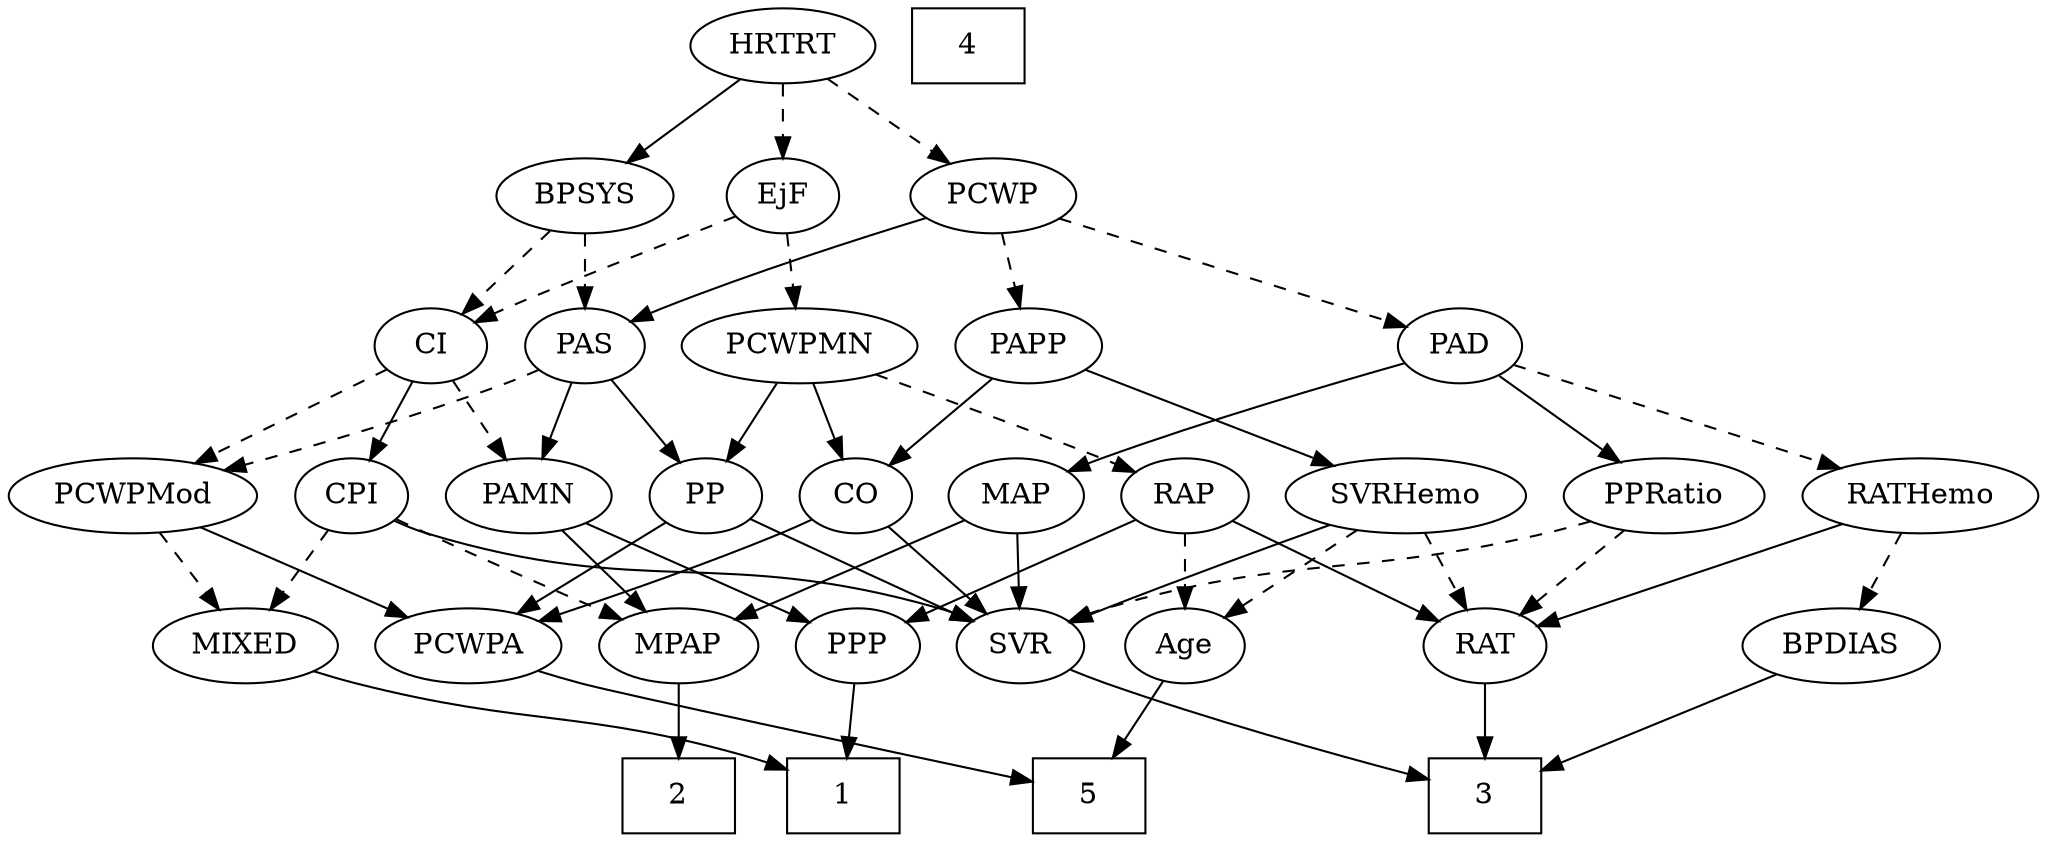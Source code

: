 strict digraph {
	graph [bb="0,0,895.39,396"];
	node [label="\N"];
	1	[height=0.5,
		pos="384,18",
		shape=box,
		width=0.75];
	2	[height=0.5,
		pos="308,18",
		shape=box,
		width=0.75];
	3	[height=0.5,
		pos="663,18",
		shape=box,
		width=0.75];
	4	[height=0.5,
		pos="433,378",
		shape=box,
		width=0.75];
	5	[height=0.5,
		pos="496,18",
		shape=box,
		width=0.75];
	Age	[height=0.5,
		pos="535,90",
		width=0.75];
	Age -> 5	[pos="e,505.54,36.124 525.95,72.765 521.36,64.525 515.67,54.317 510.49,45.016",
		style=solid];
	EjF	[height=0.5,
		pos="348,306",
		width=0.75];
	PCWPMN	[height=0.5,
		pos="354,234",
		width=1.3902];
	EjF -> PCWPMN	[pos="e,352.53,252.1 349.48,287.7 350.14,279.98 350.93,270.71 351.67,262.11",
		style=dashed];
	CI	[height=0.5,
		pos="187,234",
		width=0.75];
	EjF -> CI	[pos="e,208.25,245.21 325.3,295.7 300.16,285.32 258.49,267.9 223,252 221.2,251.19 219.35,250.36 217.5,249.51",
		style=dashed];
	RAP	[height=0.5,
		pos="535,162",
		width=0.77632];
	RAP -> Age	[pos="e,535,108.1 535,143.7 535,135.98 535,126.71 535,118.11",
		style=dashed];
	RAT	[height=0.5,
		pos="663,90",
		width=0.75827];
	RAP -> RAT	[pos="e,642.48,102.22 555.56,149.75 576.65,138.22 609.65,120.18 633.51,107.12",
		style=solid];
	PPP	[height=0.5,
		pos="388,90",
		width=0.75];
	RAP -> PPP	[pos="e,409.67,101.32 512.99,150.52 488.06,138.65 447.24,119.21 419.06,105.79",
		style=solid];
	MIXED	[height=0.5,
		pos="113,90",
		width=1.1193];
	MIXED -> 1	[pos="e,356.73,31.467 142.85,77.906 149.12,75.782 155.74,73.696 162,72 241.58,50.435 265.19,60.255 344,36 345.04,35.678 346.1,35.338 347.16,\
34.983",
		style=solid];
	MPAP	[height=0.5,
		pos="308,90",
		width=0.97491];
	MPAP -> 2	[pos="e,308,36.104 308,71.697 308,63.983 308,54.712 308,46.112",
		style=solid];
	BPSYS	[height=0.5,
		pos="259,306",
		width=1.0471];
	PAS	[height=0.5,
		pos="259,234",
		width=0.75];
	BPSYS -> PAS	[pos="e,259,252.1 259,287.7 259,279.98 259,270.71 259,262.11",
		style=dashed];
	BPSYS -> CI	[pos="e,201.95,249.54 243.02,289.46 233.05,279.78 220.09,267.17 209.14,256.53",
		style=dashed];
	PAD	[height=0.5,
		pos="650,234",
		width=0.79437];
	RATHemo	[height=0.5,
		pos="846,162",
		width=1.3721];
	PAD -> RATHemo	[pos="e,812.03,175.13 674.42,224.28 706.4,212.86 763,192.64 802.41,178.57",
		style=dashed];
	MAP	[height=0.5,
		pos="459,162",
		width=0.84854];
	PAD -> MAP	[pos="e,482.8,173.72 625.04,224.94 594.75,215.01 542.23,197.33 498,180 496.14,179.27 494.24,178.51 492.33,177.73",
		style=solid];
	PPRatio	[height=0.5,
		pos="739,162",
		width=1.1013];
	PAD -> PPRatio	[pos="e,720.04,177.91 667.16,219.5 679.82,209.54 697.32,195.78 711.87,184.34",
		style=solid];
	CO	[height=0.5,
		pos="383,162",
		width=0.75];
	SVR	[height=0.5,
		pos="461,90",
		width=0.77632];
	CO -> SVR	[pos="e,445.35,105.04 398.41,147.17 409.66,137.07 425.1,123.21 437.83,111.79",
		style=solid];
	PCWPA	[height=0.5,
		pos="213,90",
		width=1.1555];
	CO -> PCWPA	[pos="e,243.29,102.34 361.78,150.7 356.95,148.44 351.82,146.09 347,144 315.61,130.4 279.53,116.21 252.72,105.94",
		style=solid];
	PAMN	[height=0.5,
		pos="230,162",
		width=1.011];
	PAS -> PAMN	[pos="e,237.02,179.96 252.12,216.41 248.78,208.34 244.67,198.43 240.91,189.35",
		style=solid];
	PCWPMod	[height=0.5,
		pos="51.995,162",
		width=1.4443];
	PAS -> PCWPMod	[pos="e,90.476,174.24 237.89,222.43 233.05,220.18 227.89,217.9 223,216 200.54,207.27 142.54,189.67 100.3,177.15",
		style=dashed];
	PP	[height=0.5,
		pos="311,162",
		width=0.75];
	PAS -> PP	[pos="e,299.49,178.49 270.54,217.46 277.27,208.4 285.9,196.79 293.46,186.61",
		style=solid];
	PAMN -> MPAP	[pos="e,291.37,105.92 246.92,145.81 257.73,136.11 271.9,123.39 283.88,112.64",
		style=solid];
	PAMN -> PPP	[pos="e,366.73,101.18 256.76,149.66 281.55,139.09 319.39,122.78 352,108 353.79,107.19 355.63,106.34 357.49,105.49",
		style=solid];
	RATHemo -> RAT	[pos="e,686.16,99.859 813.28,148.49 780.11,135.8 729.07,116.27 695.85,103.57",
		style=solid];
	BPDIAS	[height=0.5,
		pos="814,90",
		width=1.1735];
	RATHemo -> BPDIAS	[pos="e,821.67,107.79 838.25,144.05 834.55,135.97 830.05,126.12 825.93,117.11",
		style=dashed];
	CPI	[height=0.5,
		pos="149,162",
		width=0.75];
	CPI -> MIXED	[pos="e,121.55,107.63 140.65,144.76 136.35,136.4 131,126.02 126.16,116.61",
		style=dashed];
	CPI -> MPAP	[pos="e,281.49,102.11 170.26,150.81 175.09,148.54 180.21,146.16 185,144 214.18,130.83 247.56,116.49 272.18,106.05",
		style=dashed];
	CPI -> SVR	[pos="e,439.87,101.94 169.53,150.05 174.48,147.76 179.84,145.57 185,144 287.76,112.73 321.06,138.73 424,108 426.14,107.36 428.32,106.62 \
430.5,105.81",
		style=solid];
	RAT -> 3	[pos="e,663,36.104 663,71.697 663,63.983 663,54.712 663,46.112",
		style=solid];
	SVR -> 3	[pos="e,635.98,26.752 482.93,78.704 488.15,76.388 493.73,74.021 499,72 542.03,55.475 592.66,39.645 626.16,29.658",
		style=solid];
	PCWPMod -> MIXED	[pos="e,99.063,106.99 66.452,144.41 74.158,135.57 83.776,124.53 92.265,114.79",
		style=dashed];
	PCWPMod -> PCWPA	[pos="e,184.74,103.28 83.038,147.5 109.36,136.06 147.19,119.61 175.26,107.41",
		style=solid];
	PCWPA -> 5	[pos="e,468.98,25.099 244.41,77.998 250.85,75.891 257.61,73.788 264,72 273.42,69.36 395.95,41.601 459.02,27.347",
		style=solid];
	PCWPMN -> RAP	[pos="e,513.44,173.57 389.2,221.14 418.78,210.93 462.02,195.45 499,180 500.62,179.32 502.27,178.61 503.94,177.88",
		style=dashed];
	PCWPMN -> CO	[pos="e,376.04,179.79 361.02,216.05 364.36,207.97 368.45,198.12 372.18,189.11",
		style=solid];
	PCWPMN -> PP	[pos="e,320.72,178.83 343.59,216.05 338.31,207.47 331.81,196.89 326.01,187.44",
		style=solid];
	SVRHemo	[height=0.5,
		pos="631,162",
		width=1.3902];
	SVRHemo -> Age	[pos="e,552.7,103.91 609.69,145.46 595.38,135.03 576.42,121.2 561.18,110.09",
		style=dashed];
	SVRHemo -> RAT	[pos="e,655.32,107.79 638.74,144.05 642.44,135.97 646.94,126.12 651.06,117.11",
		style=dashed];
	SVRHemo -> SVR	[pos="e,483.44,101.21 598.3,148.28 571.5,137.76 532.64,122.27 499,108 496.94,107.13 494.83,106.22 492.7,105.3",
		style=solid];
	BPDIAS -> 3	[pos="e,690.01,31.522 786.3,76.161 761.88,64.842 726.13,48.269 699.41,35.88",
		style=solid];
	MAP -> MPAP	[pos="e,333.05,102.61 435.73,150.22 410.76,138.64 370.83,120.13 342.26,106.88",
		style=solid];
	MAP -> SVR	[pos="e,460.51,108.1 459.49,143.7 459.71,135.98 459.98,126.71 460.22,118.11",
		style=solid];
	PP -> SVR	[pos="e,438.7,101.32 332.31,150.91 337.13,148.63 342.24,146.23 347,144 374.84,130.95 406.56,116.22 429.46,105.6",
		style=solid];
	PP -> PCWPA	[pos="e,233.57,105.7 293.02,148.16 278.72,137.94 258.42,123.44 241.85,111.61",
		style=solid];
	PPP -> 1	[pos="e,384.97,36.104 387.01,71.697 386.57,63.983 386.04,54.712 385.54,46.112",
		style=solid];
	PPRatio -> RAT	[pos="e,678.27,105.07 722.13,145.46 711.47,135.65 697.56,122.83 685.9,112.1",
		style=dashed];
	PPRatio -> SVR	[pos="e,482.36,101.61 709.41,149.95 703.06,147.8 696.35,145.69 690,144 606.52,121.78 581.43,133.82 499,108 496.58,107.24 494.12,106.38 \
491.66,105.44",
		style=dashed];
	PCWP	[height=0.5,
		pos="441,306",
		width=0.97491];
	PCWP -> PAD	[pos="e,625.3,243.27 469.62,295.41 507.73,282.65 575.05,260.1 615.79,246.46",
		style=dashed];
	PCWP -> PAS	[pos="e,280.17,245.4 412.43,295.51 382.78,285.46 335.2,268.75 295,252 293.18,251.24 291.32,250.44 289.45,249.62",
		style=solid];
	PAPP	[height=0.5,
		pos="454,234",
		width=0.88464];
	PCWP -> PAPP	[pos="e,450.79,252.28 444.14,288.05 445.57,280.35 447.3,271.03 448.91,262.36",
		style=dashed];
	CI -> PAMN	[pos="e,219.98,179.31 196.75,217.12 202.06,208.47 208.76,197.58 214.74,187.83",
		style=dashed];
	CI -> CPI	[pos="e,157.76,179.15 178.18,216.76 173.58,208.28 167.84,197.71 162.67,188.2",
		style=solid];
	CI -> PCWPMod	[pos="e,79.603,177.32 166.2,222.22 145.6,211.54 113.64,194.96 88.754,182.06",
		style=dashed];
	PAPP -> CO	[pos="e,397.88,177.68 438.59,217.81 428.78,208.14 415.92,195.46 405.04,184.73",
		style=solid];
	PAPP -> SVRHemo	[pos="e,598.47,175.86 479.36,222.97 507.89,211.69 554.7,193.17 588.78,179.7",
		style=solid];
	HRTRT	[height=0.5,
		pos="348,378",
		width=1.1013];
	HRTRT -> EjF	[pos="e,348,324.1 348,359.7 348,351.98 348,342.71 348,334.11",
		style=dashed];
	HRTRT -> BPSYS	[pos="e,277.84,321.82 329.12,362.15 316.5,352.22 299.69,339.01 285.7,328.01",
		style=solid];
	HRTRT -> PCWP	[pos="e,421.94,321.35 367.72,362.15 381.09,352.09 398.94,338.65 413.68,327.56",
		style=dashed];
}
